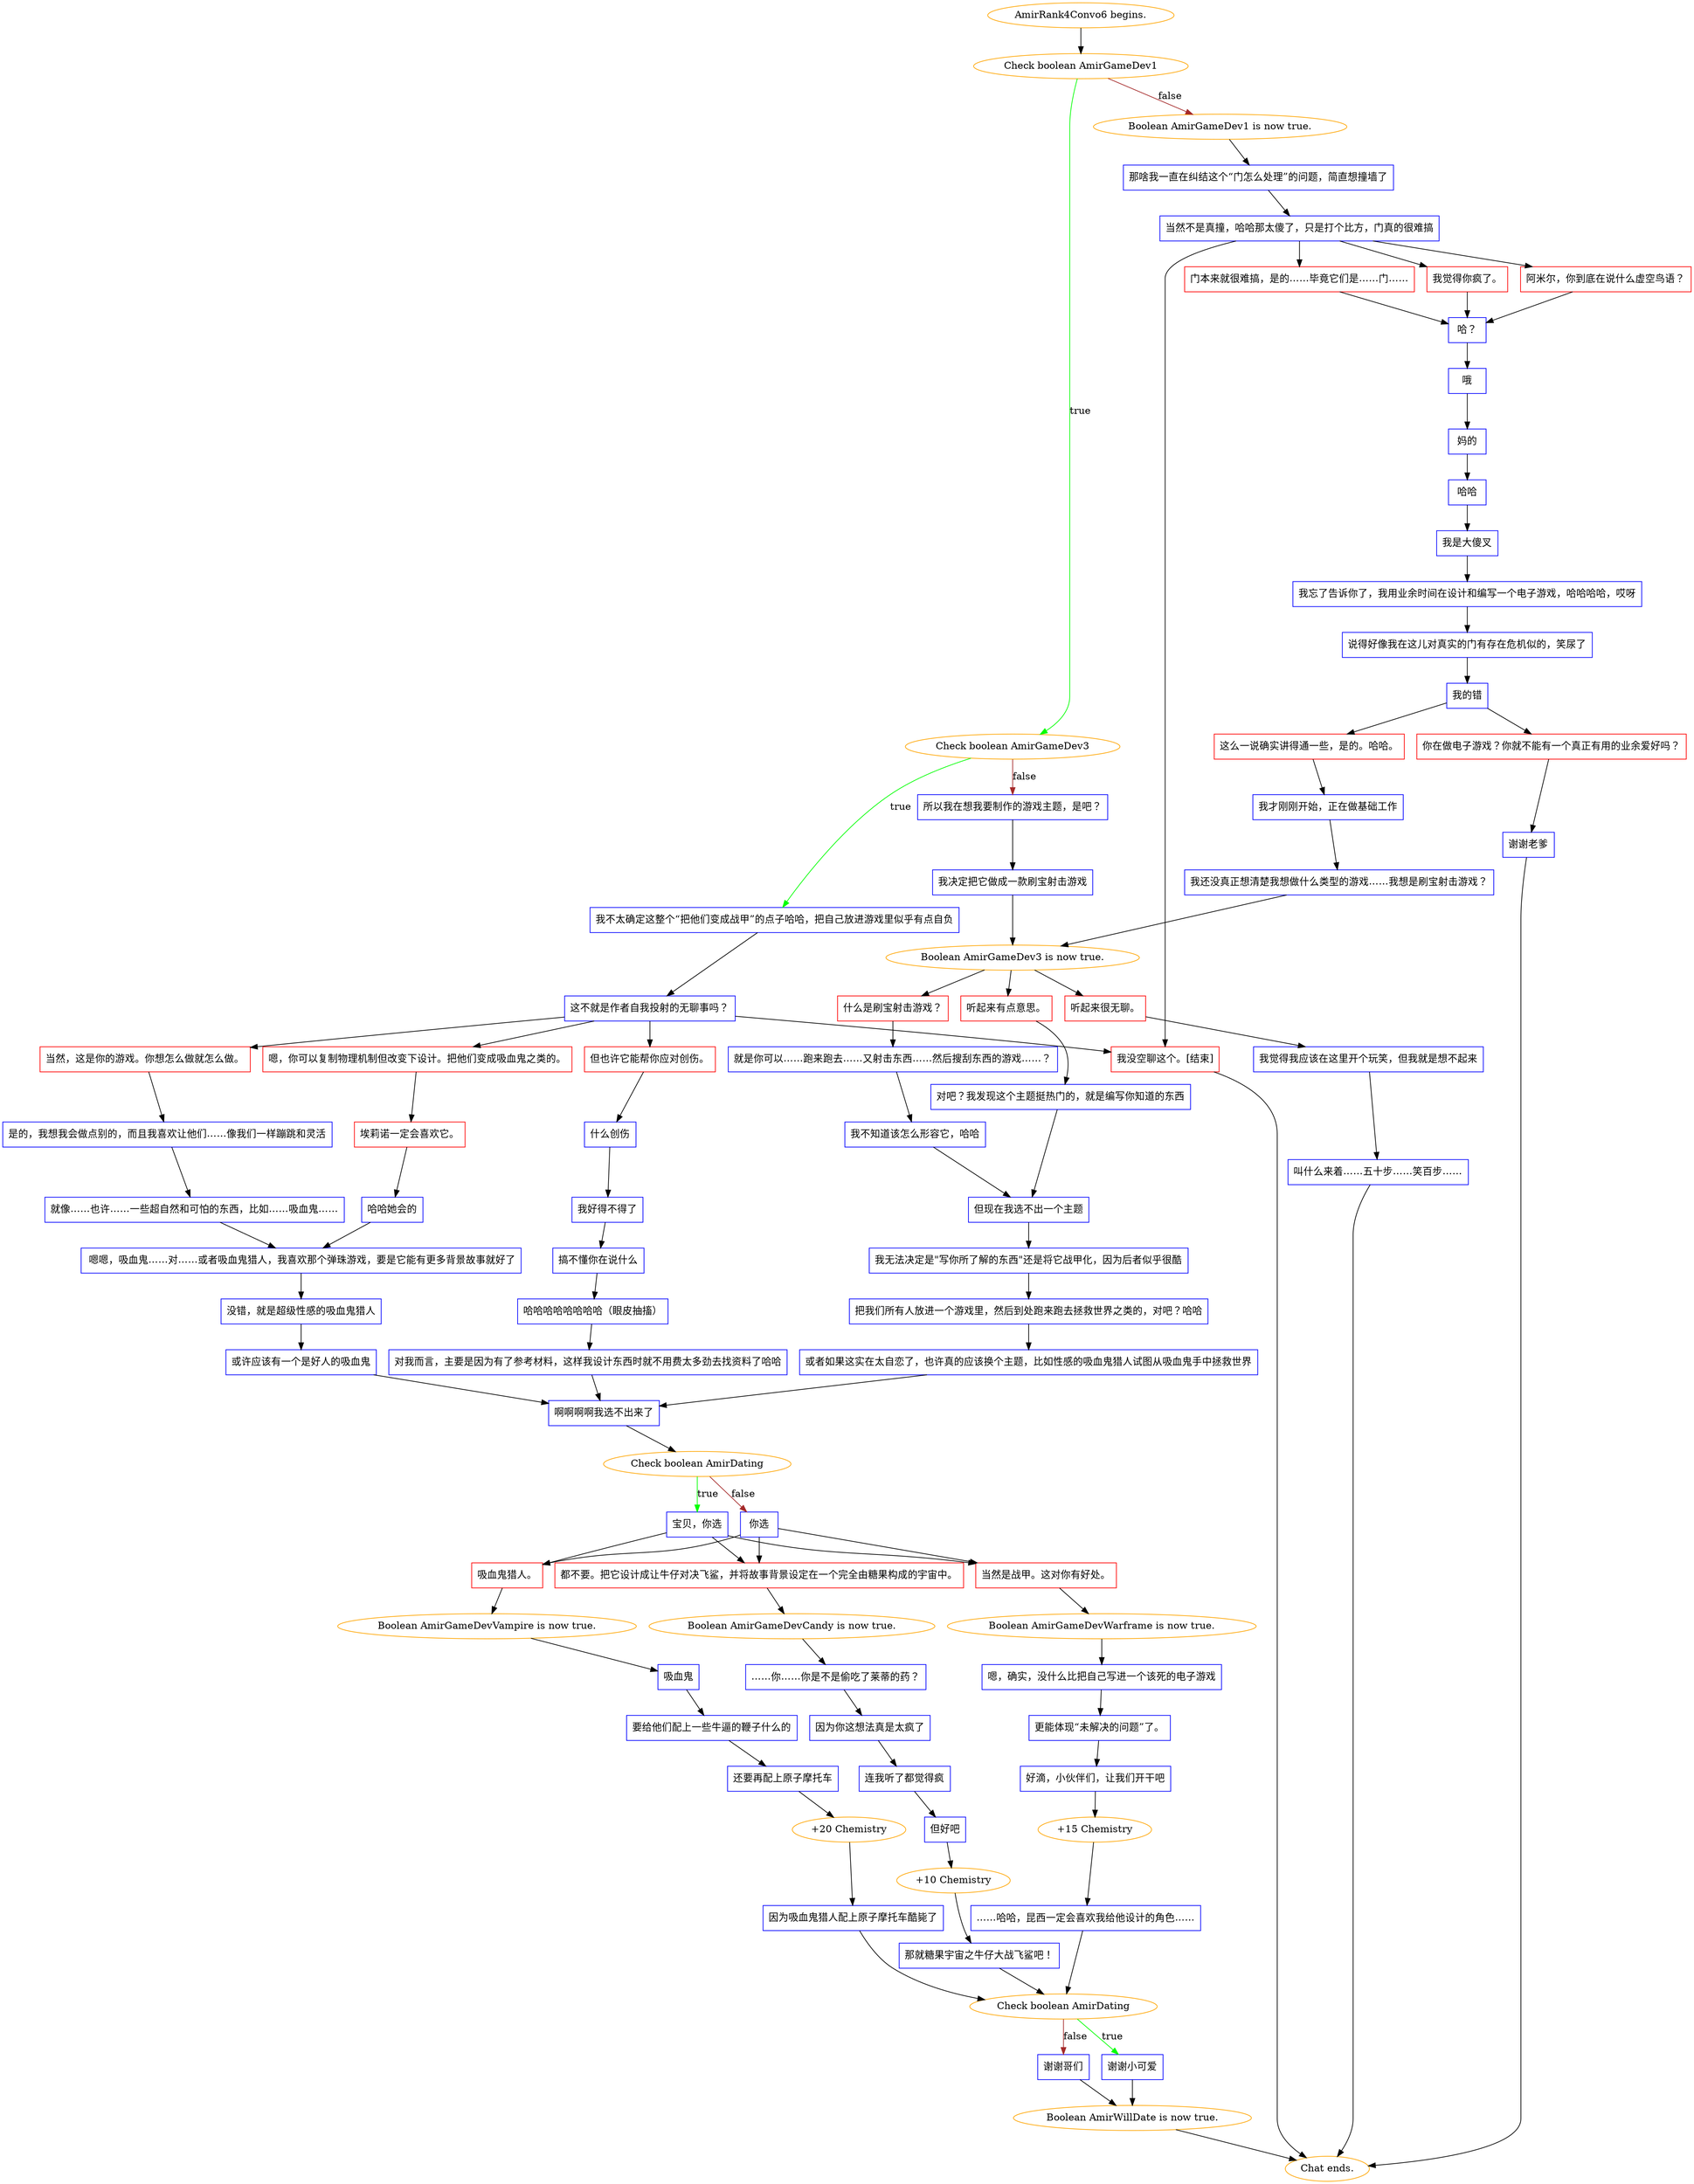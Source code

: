 digraph {
	"AmirRank4Convo6 begins." [color=orange];
		"AmirRank4Convo6 begins." -> j3779788990;
	j3779788990 [label="Check boolean AmirGameDev1",color=orange];
		j3779788990 -> j207560013 [label=true,color=green];
		j3779788990 -> j1934462430 [label=false,color=brown];
	j207560013 [label="Check boolean AmirGameDev3",color=orange];
		j207560013 -> j3777564777 [label=true,color=green];
		j207560013 -> j1923441660 [label=false,color=brown];
	j1934462430 [label="Boolean AmirGameDev1 is now true.",color=orange];
		j1934462430 -> j1319920125;
	j3777564777 [label="我不太确定这整个“把他们变成战甲”的点子哈哈，把自己放进游戏里似乎有点自负",shape=box,color=blue];
		j3777564777 -> j3472869159;
	j1923441660 [label="所以我在想我要制作的游戏主题，是吧？",shape=box,color=blue];
		j1923441660 -> j502201758;
	j1319920125 [label="那啥我一直在纠结这个“门怎么处理”的问题，简直想撞墙了",shape=box,color=blue];
		j1319920125 -> j982308581;
	j3472869159 [label="这不就是作者自我投射的无聊事吗？",shape=box,color=blue];
		j3472869159 -> j2636343640;
		j3472869159 -> j2763708004;
		j3472869159 -> j1178921666;
		j3472869159 -> j3422278394;
	j502201758 [label="我决定把它做成一款刷宝射击游戏",shape=box,color=blue];
		j502201758 -> j3634123511;
	j982308581 [label="当然不是真撞，哈哈那太傻了，只是打个比方，门真的很难搞",shape=box,color=blue];
		j982308581 -> j2535709136;
		j982308581 -> j2991412199;
		j982308581 -> j2966302730;
		j982308581 -> j3422278394;
	j2636343640 [label="嗯，你可以复制物理机制但改变下设计。把他们变成吸血鬼之类的。",shape=box,color=red];
		j2636343640 -> j3746952229;
	j2763708004 [label="当然，这是你的游戏。你想怎么做就怎么做。",shape=box,color=red];
		j2763708004 -> j2408919870;
	j1178921666 [label="但也许它能帮你应对创伤。",shape=box,color=red];
		j1178921666 -> j251394084;
	j3422278394 [label="我没空聊这个。[结束]",shape=box,color=red];
		j3422278394 -> "Chat ends.";
	j3634123511 [label="Boolean AmirGameDev3 is now true.",color=orange];
		j3634123511 -> j3564042514;
		j3634123511 -> j3207203272;
		j3634123511 -> j2278813973;
	j2535709136 [label="阿米尔，你到底在说什么虚空鸟语？",shape=box,color=red];
		j2535709136 -> j3648441100;
	j2991412199 [label="门本来就很难搞，是的……毕竟它们是……门……",shape=box,color=red];
		j2991412199 -> j3648441100;
	j2966302730 [label="我觉得你疯了。",shape=box,color=red];
		j2966302730 -> j3648441100;
	j3746952229 [label="埃莉诺一定会喜欢它。",shape=box,color=red];
		j3746952229 -> j1512665050;
	j2408919870 [label="是的，我想我会做点别的，而且我喜欢让他们……像我们一样蹦跳和灵活",shape=box,color=blue];
		j2408919870 -> j3690790433;
	j251394084 [label="什么创伤",shape=box,color=blue];
		j251394084 -> j2545881397;
	"Chat ends." [color=orange];
	j3564042514 [label="听起来有点意思。",shape=box,color=red];
		j3564042514 -> j3861834998;
	j3207203272 [label="什么是刷宝射击游戏？",shape=box,color=red];
		j3207203272 -> j1265394217;
	j2278813973 [label="听起来很无聊。",shape=box,color=red];
		j2278813973 -> j1960842438;
	j3648441100 [label="哈？",shape=box,color=blue];
		j3648441100 -> j1779531160;
	j1512665050 [label="哈哈她会的",shape=box,color=blue];
		j1512665050 -> j1629828602;
	j3690790433 [label="就像……也许……一些超自然和可怕的东西，比如……吸血鬼……",shape=box,color=blue];
		j3690790433 -> j1629828602;
	j2545881397 [label="我好得不得了",shape=box,color=blue];
		j2545881397 -> j3693510630;
	j3861834998 [label="对吧？我发现这个主题挺热门的，就是编写你知道的东西",shape=box,color=blue];
		j3861834998 -> j598050761;
	j1265394217 [label="就是你可以……跑来跑去……又射击东西……然后搜刮东西的游戏……？",shape=box,color=blue];
		j1265394217 -> j4102887382;
	j1960842438 [label="我觉得我应该在这里开个玩笑，但我就是想不起来",shape=box,color=blue];
		j1960842438 -> j1675417300;
	j1779531160 [label="哦",shape=box,color=blue];
		j1779531160 -> j1988611614;
	j1629828602 [label=" 嗯嗯，吸血鬼……对……或者吸血鬼猎人，我喜欢那个弹珠游戏，要是它能有更多背景故事就好了",shape=box,color=blue];
		j1629828602 -> j2204124237;
	j3693510630 [label="搞不懂你在说什么",shape=box,color=blue];
		j3693510630 -> j1919641857;
	j598050761 [label="但现在我选不出一个主题",shape=box,color=blue];
		j598050761 -> j2082844649;
	j4102887382 [label="我不知道该怎么形容它，哈哈",shape=box,color=blue];
		j4102887382 -> j598050761;
	j1675417300 [label="叫什么来着……五十步……笑百步……",shape=box,color=blue];
		j1675417300 -> "Chat ends.";
	j1988611614 [label="妈的",shape=box,color=blue];
		j1988611614 -> j1305966957;
	j2204124237 [label="没错，就是超级性感的吸血鬼猎人",shape=box,color=blue];
		j2204124237 -> j4024298254;
	j1919641857 [label="哈哈哈哈哈哈哈哈（眼皮抽搐）",shape=box,color=blue];
		j1919641857 -> j3009275617;
	j2082844649 [label="我无法决定是\"写你所了解的东西\"还是将它战甲化，因为后者似乎很酷",shape=box,color=blue];
		j2082844649 -> j19523848;
	j1305966957 [label="哈哈",shape=box,color=blue];
		j1305966957 -> j3862199863;
	j4024298254 [label="或许应该有一个是好人的吸血鬼",shape=box,color=blue];
		j4024298254 -> j317950780;
	j3009275617 [label="对我而言，主要是因为有了参考材料，这样我设计东西时就不用费太多劲去找资料了哈哈",shape=box,color=blue];
		j3009275617 -> j317950780;
	j19523848 [label="把我们所有人放进一个游戏里，然后到处跑来跑去拯救世界之类的，对吧？哈哈",shape=box,color=blue];
		j19523848 -> j1866958293;
	j3862199863 [label="我是大傻叉",shape=box,color=blue];
		j3862199863 -> j533607813;
	j317950780 [label="啊啊啊啊我选不出来了",shape=box,color=blue];
		j317950780 -> j2472845306;
	j1866958293 [label="或者如果这实在太自恋了，也许真的应该换个主题，比如性感的吸血鬼猎人试图从吸血鬼手中拯救世界",shape=box,color=blue];
		j1866958293 -> j317950780;
	j533607813 [label="我忘了告诉你了，我用业余时间在设计和编写一个电子游戏，哈哈哈哈，哎呀",shape=box,color=blue];
		j533607813 -> j2020155102;
	j2472845306 [label="Check boolean AmirDating",color=orange];
		j2472845306 -> j2834075176 [label=true,color=green];
		j2472845306 -> j3762115781 [label=false,color=brown];
	j2020155102 [label="说得好像我在这儿对真实的门有存在危机似的，笑尿了",shape=box,color=blue];
		j2020155102 -> j1213267070;
	j2834075176 [label="宝贝，你选",shape=box,color=blue];
		j2834075176 -> j3986484328;
		j2834075176 -> j1041509991;
		j2834075176 -> j4257280219;
	j3762115781 [label="你选",shape=box,color=blue];
		j3762115781 -> j4257280219;
		j3762115781 -> j1041509991;
		j3762115781 -> j3986484328;
	j1213267070 [label="我的错",shape=box,color=blue];
		j1213267070 -> j73431878;
		j1213267070 -> j3741762943;
	j3986484328 [label="吸血鬼猎人。",shape=box,color=red];
		j3986484328 -> j1322446036;
	j1041509991 [label="当然是战甲。这对你有好处。",shape=box,color=red];
		j1041509991 -> j1044114363;
	j4257280219 [label="都不要。把它设计成让牛仔对决飞鲨，并将故事背景设定在一个完全由糖果构成的宇宙中。",shape=box,color=red];
		j4257280219 -> j1117943061;
	j73431878 [label="这么一说确实讲得通一些，是的。哈哈。",shape=box,color=red];
		j73431878 -> j1933155791;
	j3741762943 [label="你在做电子游戏？你就不能有一个真正有用的业余爱好吗？",shape=box,color=red];
		j3741762943 -> j656953388;
	j1322446036 [label="Boolean AmirGameDevVampire is now true.",color=orange];
		j1322446036 -> j1226697003;
	j1044114363 [label="Boolean AmirGameDevWarframe is now true.",color=orange];
		j1044114363 -> j3706900762;
	j1117943061 [label="Boolean AmirGameDevCandy is now true.",color=orange];
		j1117943061 -> j2058184372;
	j1933155791 [label="我才刚刚开始，正在做基础工作",shape=box,color=blue];
		j1933155791 -> j3961845763;
	j656953388 [label="谢谢老爹",shape=box,color=blue];
		j656953388 -> "Chat ends.";
	j1226697003 [label="吸血鬼",shape=box,color=blue];
		j1226697003 -> j1221770141;
	j3706900762 [label="嗯，确实，没什么比把自己写进一个该死的电子游戏",shape=box,color=blue];
		j3706900762 -> j2787695668;
	j2058184372 [label="……你……你是不是偷吃了莱蒂的药？",shape=box,color=blue];
		j2058184372 -> j1258337934;
	j3961845763 [label="我还没真正想清楚我想做什么类型的游戏……我想是刷宝射击游戏？",shape=box,color=blue];
		j3961845763 -> j3634123511;
	j1221770141 [label="要给他们配上一些牛逼的鞭子什么的",shape=box,color=blue];
		j1221770141 -> j398057846;
	j2787695668 [label="更能体现“未解决的问题”了。",shape=box,color=blue];
		j2787695668 -> j2532348547;
	j1258337934 [label="因为你这想法真是太疯了",shape=box,color=blue];
		j1258337934 -> j1165572788;
	j398057846 [label="还要再配上原子摩托车",shape=box,color=blue];
		j398057846 -> j654197830;
	j2532348547 [label="好滴，小伙伴们，让我们开干吧",shape=box,color=blue];
		j2532348547 -> j1719400000;
	j1165572788 [label="连我听了都觉得疯",shape=box,color=blue];
		j1165572788 -> j3419671155;
	j654197830 [label="+20 Chemistry",color=orange];
		j654197830 -> j2262260674;
	j1719400000 [label="+15 Chemistry",color=orange];
		j1719400000 -> j1020290866;
	j3419671155 [label="但好吧",shape=box,color=blue];
		j3419671155 -> j2712621182;
	j2262260674 [label="因为吸血鬼猎人配上原子摩托车酷毙了",shape=box,color=blue];
		j2262260674 -> j1483234493;
	j1020290866 [label="……哈哈，昆西一定会喜欢我给他设计的角色……",shape=box,color=blue];
		j1020290866 -> j1483234493;
	j2712621182 [label="+10 Chemistry",color=orange];
		j2712621182 -> j486891827;
	j1483234493 [label="Check boolean AmirDating",color=orange];
		j1483234493 -> j36880116 [label=true,color=green];
		j1483234493 -> j440425830 [label=false,color=brown];
	j486891827 [label="那就糖果宇宙之牛仔大战飞鲨吧！",shape=box,color=blue];
		j486891827 -> j1483234493;
	j36880116 [label="谢谢小可爱",shape=box,color=blue];
		j36880116 -> j1538486228;
	j440425830 [label="谢谢哥们",shape=box,color=blue];
		j440425830 -> j1538486228;
	j1538486228 [label="Boolean AmirWillDate is now true.",color=orange];
		j1538486228 -> "Chat ends.";
}